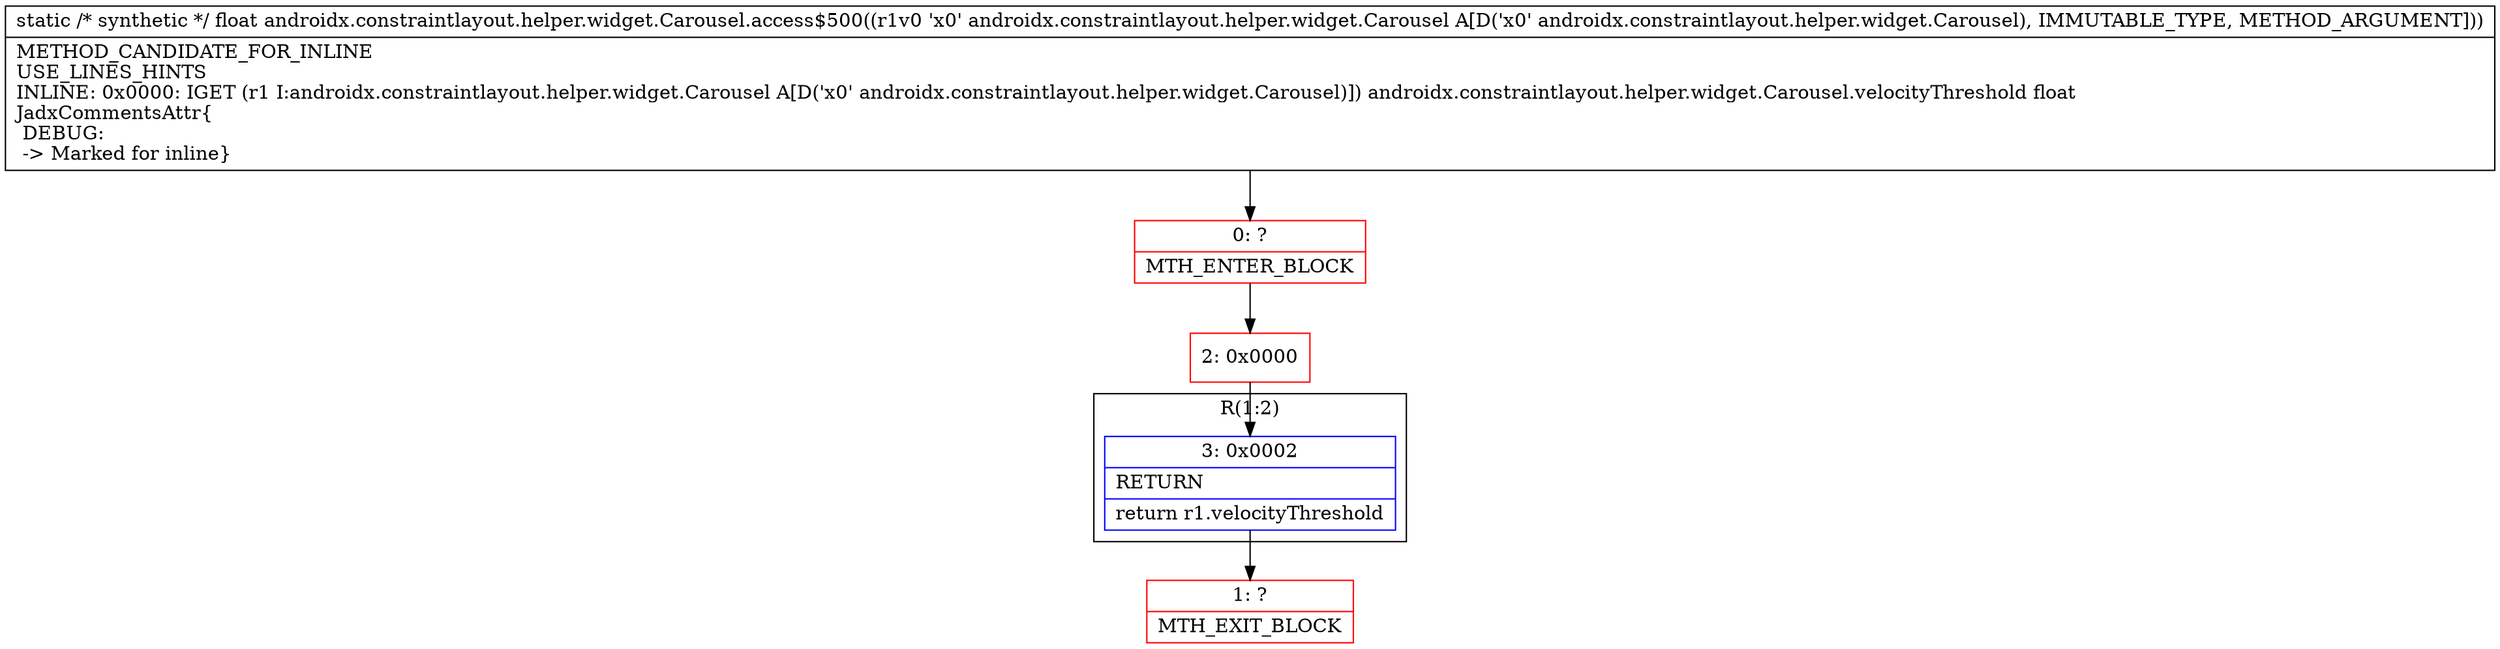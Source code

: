 digraph "CFG forandroidx.constraintlayout.helper.widget.Carousel.access$500(Landroidx\/constraintlayout\/helper\/widget\/Carousel;)F" {
subgraph cluster_Region_1270420862 {
label = "R(1:2)";
node [shape=record,color=blue];
Node_3 [shape=record,label="{3\:\ 0x0002|RETURN\l|return r1.velocityThreshold\l}"];
}
Node_0 [shape=record,color=red,label="{0\:\ ?|MTH_ENTER_BLOCK\l}"];
Node_2 [shape=record,color=red,label="{2\:\ 0x0000}"];
Node_1 [shape=record,color=red,label="{1\:\ ?|MTH_EXIT_BLOCK\l}"];
MethodNode[shape=record,label="{static \/* synthetic *\/ float androidx.constraintlayout.helper.widget.Carousel.access$500((r1v0 'x0' androidx.constraintlayout.helper.widget.Carousel A[D('x0' androidx.constraintlayout.helper.widget.Carousel), IMMUTABLE_TYPE, METHOD_ARGUMENT]))  | METHOD_CANDIDATE_FOR_INLINE\lUSE_LINES_HINTS\lINLINE: 0x0000: IGET  (r1 I:androidx.constraintlayout.helper.widget.Carousel A[D('x0' androidx.constraintlayout.helper.widget.Carousel)]) androidx.constraintlayout.helper.widget.Carousel.velocityThreshold float\lJadxCommentsAttr\{\l DEBUG: \l \-\> Marked for inline\}\l}"];
MethodNode -> Node_0;Node_3 -> Node_1;
Node_0 -> Node_2;
Node_2 -> Node_3;
}


